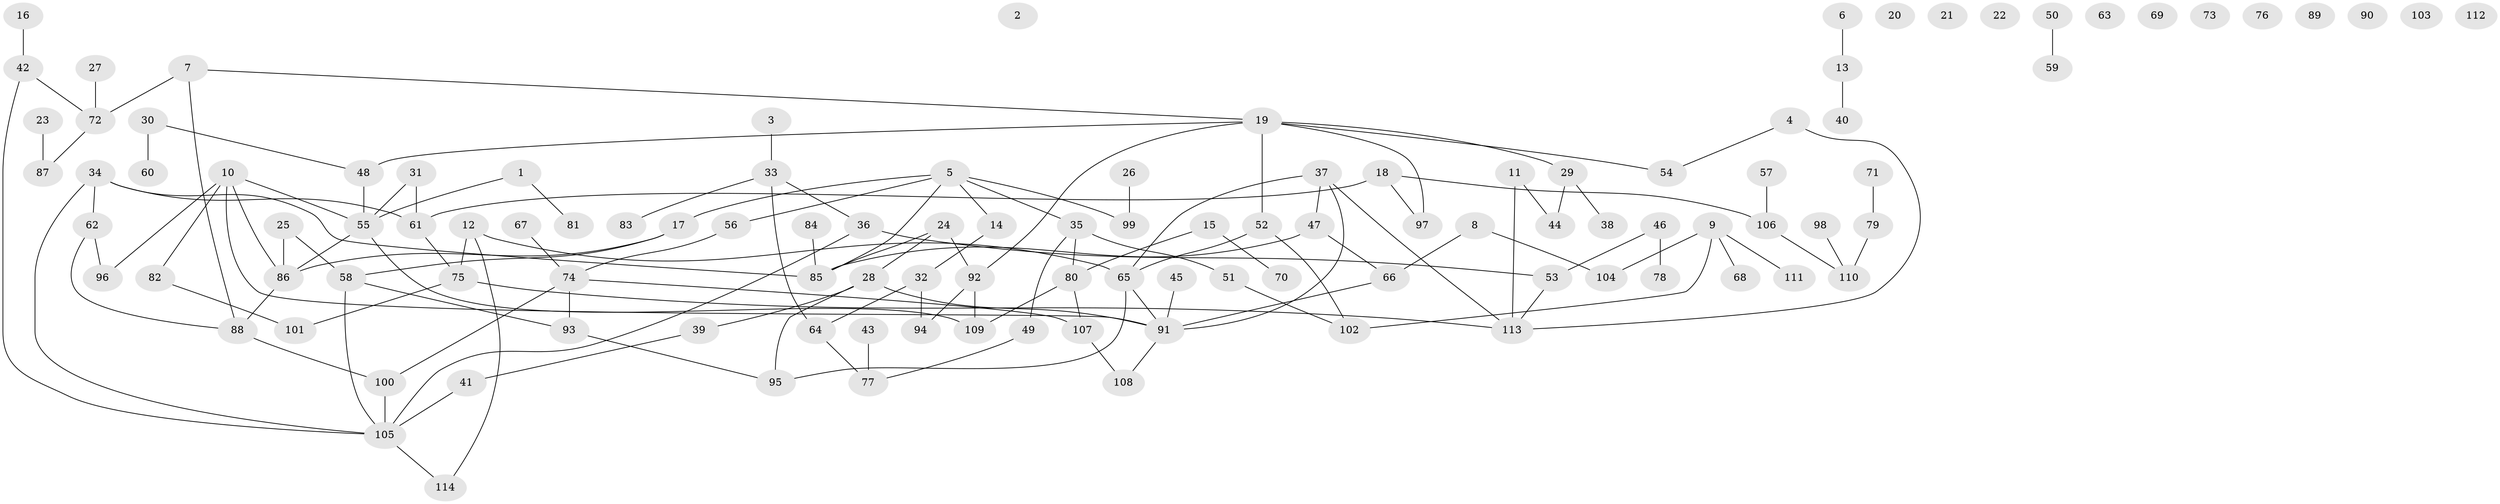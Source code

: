 // coarse degree distribution, {1: 0.23076923076923078, 0: 0.16666666666666666, 2: 0.21794871794871795, 8: 0.038461538461538464, 5: 0.07692307692307693, 10: 0.01282051282051282, 3: 0.11538461538461539, 4: 0.08974358974358974, 7: 0.038461538461538464, 6: 0.01282051282051282}
// Generated by graph-tools (version 1.1) at 2025/41/03/06/25 10:41:19]
// undirected, 114 vertices, 136 edges
graph export_dot {
graph [start="1"]
  node [color=gray90,style=filled];
  1;
  2;
  3;
  4;
  5;
  6;
  7;
  8;
  9;
  10;
  11;
  12;
  13;
  14;
  15;
  16;
  17;
  18;
  19;
  20;
  21;
  22;
  23;
  24;
  25;
  26;
  27;
  28;
  29;
  30;
  31;
  32;
  33;
  34;
  35;
  36;
  37;
  38;
  39;
  40;
  41;
  42;
  43;
  44;
  45;
  46;
  47;
  48;
  49;
  50;
  51;
  52;
  53;
  54;
  55;
  56;
  57;
  58;
  59;
  60;
  61;
  62;
  63;
  64;
  65;
  66;
  67;
  68;
  69;
  70;
  71;
  72;
  73;
  74;
  75;
  76;
  77;
  78;
  79;
  80;
  81;
  82;
  83;
  84;
  85;
  86;
  87;
  88;
  89;
  90;
  91;
  92;
  93;
  94;
  95;
  96;
  97;
  98;
  99;
  100;
  101;
  102;
  103;
  104;
  105;
  106;
  107;
  108;
  109;
  110;
  111;
  112;
  113;
  114;
  1 -- 55;
  1 -- 81;
  3 -- 33;
  4 -- 54;
  4 -- 113;
  5 -- 14;
  5 -- 17;
  5 -- 35;
  5 -- 56;
  5 -- 85;
  5 -- 99;
  6 -- 13;
  7 -- 19;
  7 -- 72;
  7 -- 88;
  8 -- 66;
  8 -- 104;
  9 -- 68;
  9 -- 102;
  9 -- 104;
  9 -- 111;
  10 -- 55;
  10 -- 82;
  10 -- 86;
  10 -- 91;
  10 -- 96;
  11 -- 44;
  11 -- 113;
  12 -- 65;
  12 -- 75;
  12 -- 114;
  13 -- 40;
  14 -- 32;
  15 -- 70;
  15 -- 80;
  16 -- 42;
  17 -- 58;
  17 -- 86;
  18 -- 61;
  18 -- 97;
  18 -- 106;
  19 -- 29;
  19 -- 48;
  19 -- 52;
  19 -- 54;
  19 -- 92;
  19 -- 97;
  23 -- 87;
  24 -- 28;
  24 -- 85;
  24 -- 92;
  25 -- 58;
  25 -- 86;
  26 -- 99;
  27 -- 72;
  28 -- 39;
  28 -- 91;
  28 -- 95;
  29 -- 38;
  29 -- 44;
  30 -- 48;
  30 -- 60;
  31 -- 55;
  31 -- 61;
  32 -- 64;
  32 -- 94;
  33 -- 36;
  33 -- 64;
  33 -- 83;
  34 -- 61;
  34 -- 62;
  34 -- 85;
  34 -- 105;
  35 -- 49;
  35 -- 51;
  35 -- 80;
  36 -- 53;
  36 -- 105;
  37 -- 47;
  37 -- 65;
  37 -- 91;
  37 -- 113;
  39 -- 41;
  41 -- 105;
  42 -- 72;
  42 -- 105;
  43 -- 77;
  45 -- 91;
  46 -- 53;
  46 -- 78;
  47 -- 66;
  47 -- 85;
  48 -- 55;
  49 -- 77;
  50 -- 59;
  51 -- 102;
  52 -- 65;
  52 -- 102;
  53 -- 113;
  55 -- 86;
  55 -- 109;
  56 -- 74;
  57 -- 106;
  58 -- 93;
  58 -- 105;
  61 -- 75;
  62 -- 88;
  62 -- 96;
  64 -- 77;
  65 -- 91;
  65 -- 95;
  66 -- 91;
  67 -- 74;
  71 -- 79;
  72 -- 87;
  74 -- 93;
  74 -- 100;
  74 -- 107;
  75 -- 101;
  75 -- 113;
  79 -- 110;
  80 -- 107;
  80 -- 109;
  82 -- 101;
  84 -- 85;
  86 -- 88;
  88 -- 100;
  91 -- 108;
  92 -- 94;
  92 -- 109;
  93 -- 95;
  98 -- 110;
  100 -- 105;
  105 -- 114;
  106 -- 110;
  107 -- 108;
}
